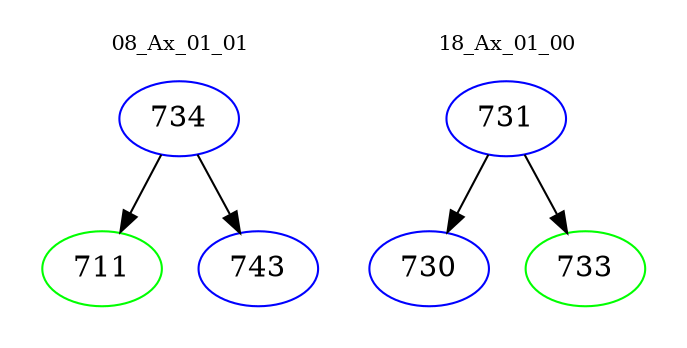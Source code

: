 digraph{
subgraph cluster_0 {
color = white
label = "08_Ax_01_01";
fontsize=10;
T0_734 [label="734", color="blue"]
T0_734 -> T0_711 [color="black"]
T0_711 [label="711", color="green"]
T0_734 -> T0_743 [color="black"]
T0_743 [label="743", color="blue"]
}
subgraph cluster_1 {
color = white
label = "18_Ax_01_00";
fontsize=10;
T1_731 [label="731", color="blue"]
T1_731 -> T1_730 [color="black"]
T1_730 [label="730", color="blue"]
T1_731 -> T1_733 [color="black"]
T1_733 [label="733", color="green"]
}
}
